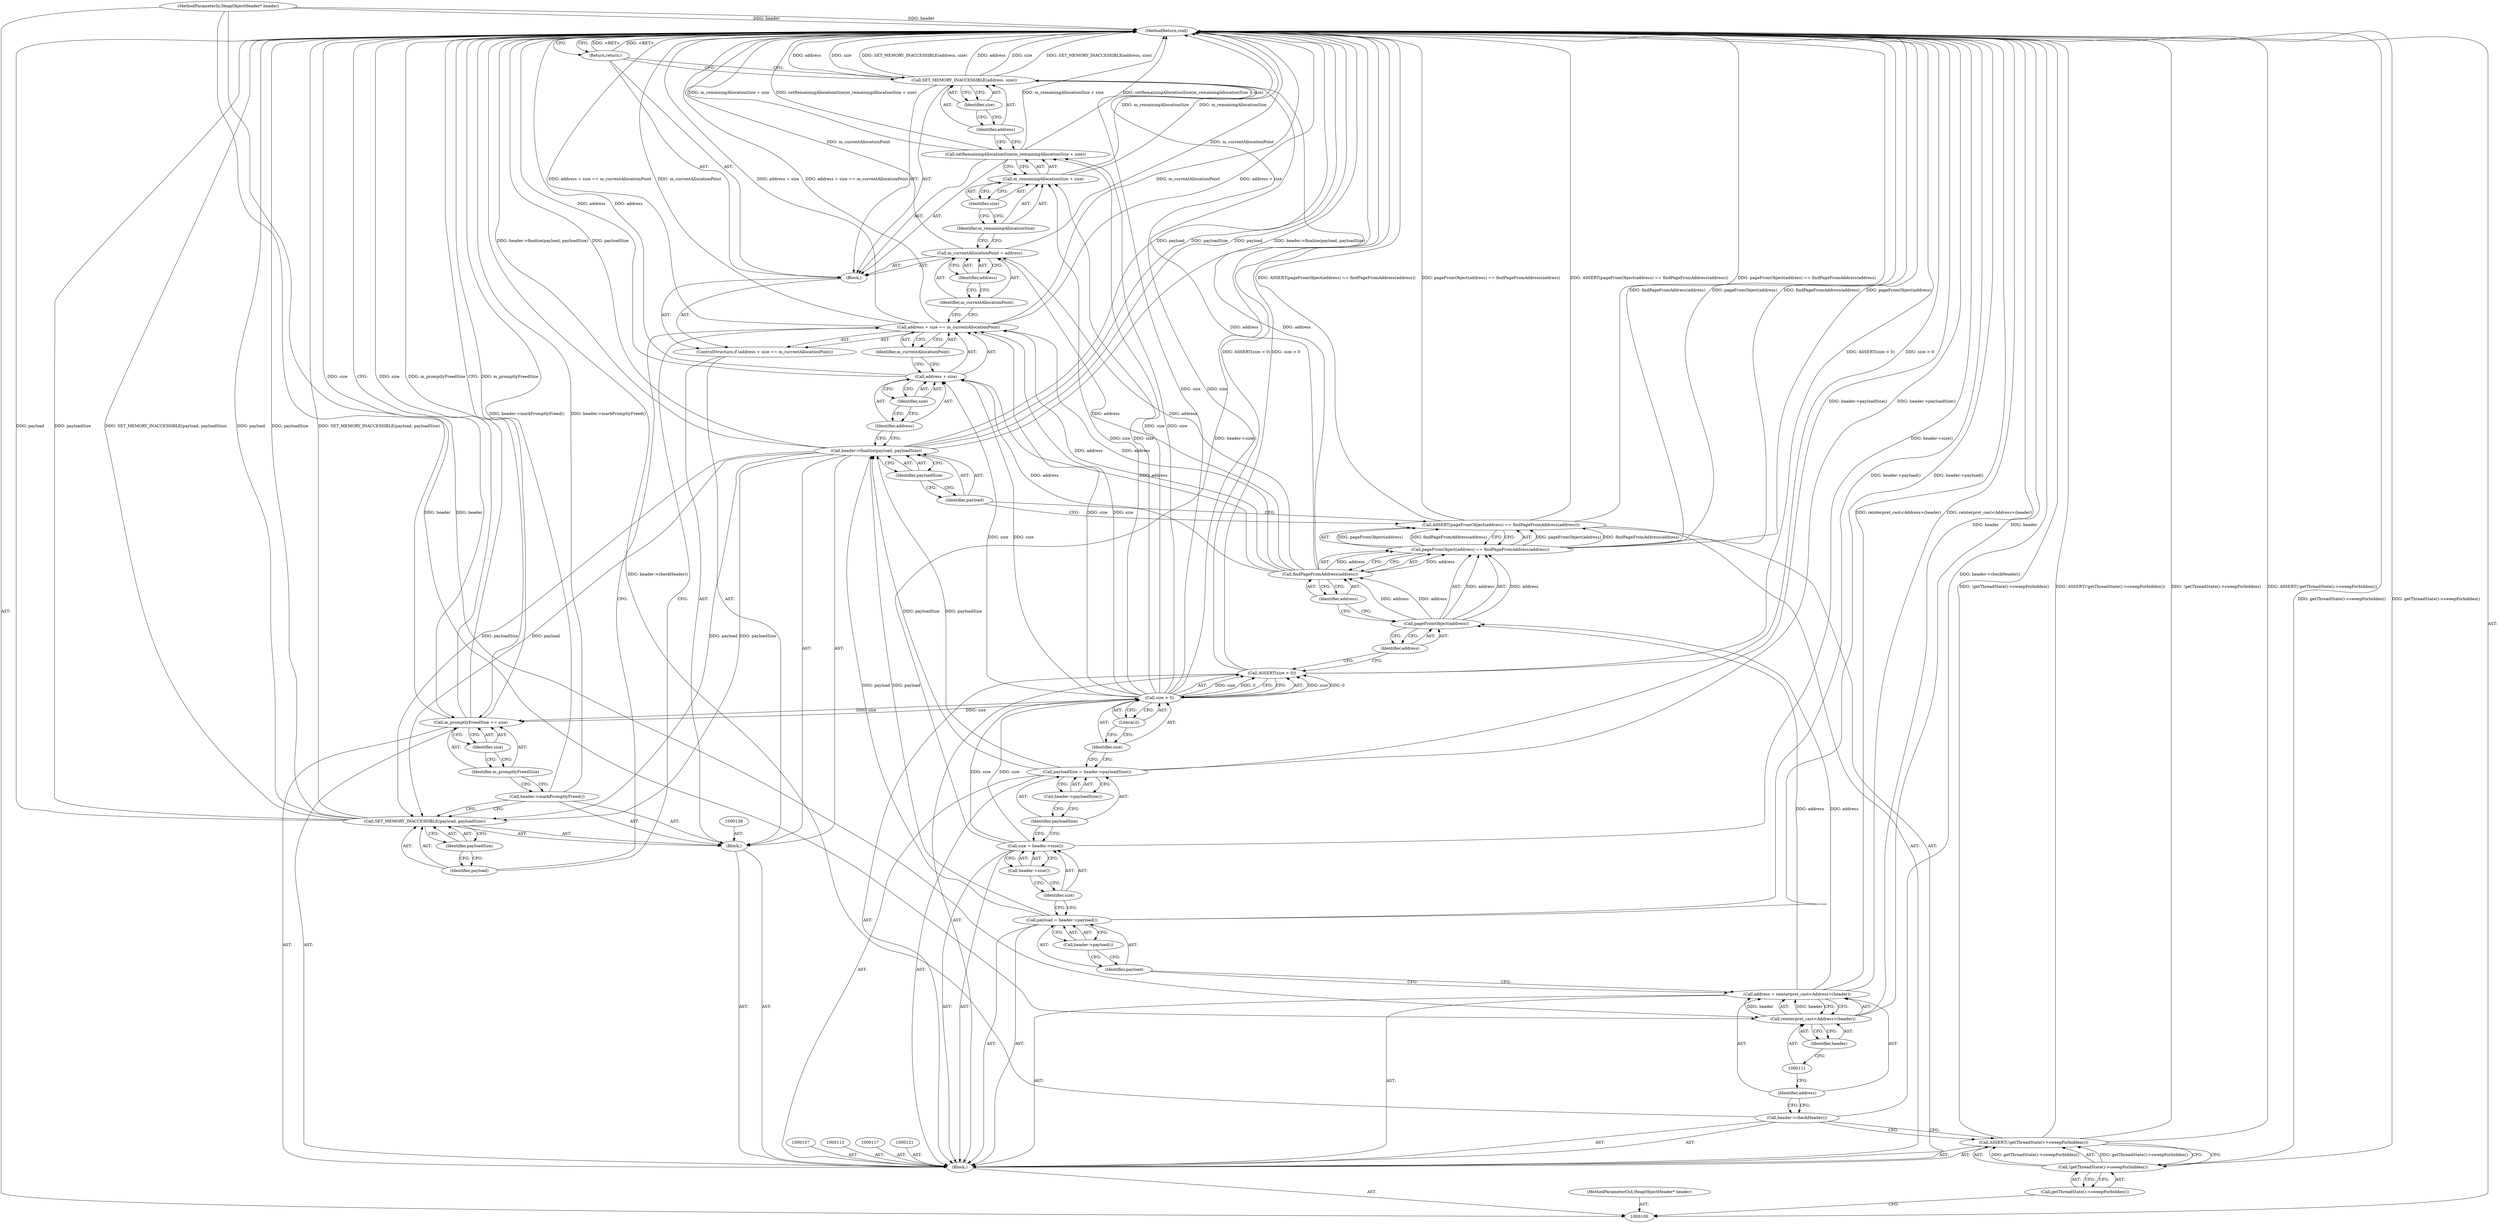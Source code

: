digraph "0_Chrome_0749ec24fae74ec32d0567eef0e5ec43c84dbcb9_9" {
"1000165" [label="(MethodReturn,void)"];
"1000101" [label="(MethodParameterIn,HeapObjectHeader* header)"];
"1000252" [label="(MethodParameterOut,HeapObjectHeader* header)"];
"1000102" [label="(Block,)"];
"1000135" [label="(Block,)"];
"1000138" [label="(Identifier,payload)"];
"1000139" [label="(Identifier,payloadSize)"];
"1000137" [label="(Call,header->finalize(payload, payloadSize))"];
"1000144" [label="(Identifier,size)"];
"1000145" [label="(Identifier,m_currentAllocationPoint)"];
"1000140" [label="(ControlStructure,if (address + size == m_currentAllocationPoint))"];
"1000146" [label="(Block,)"];
"1000141" [label="(Call,address + size == m_currentAllocationPoint)"];
"1000142" [label="(Call,address + size)"];
"1000143" [label="(Identifier,address)"];
"1000149" [label="(Identifier,address)"];
"1000147" [label="(Call,m_currentAllocationPoint = address)"];
"1000148" [label="(Identifier,m_currentAllocationPoint)"];
"1000151" [label="(Call,m_remainingAllocationSize + size)"];
"1000152" [label="(Identifier,m_remainingAllocationSize)"];
"1000150" [label="(Call,setRemainingAllocationSize(m_remainingAllocationSize + size))"];
"1000153" [label="(Identifier,size)"];
"1000155" [label="(Identifier,address)"];
"1000156" [label="(Identifier,size)"];
"1000154" [label="(Call,SET_MEMORY_INACCESSIBLE(address, size))"];
"1000157" [label="(Return,return;)"];
"1000104" [label="(Call,!getThreadState()->sweepForbidden())"];
"1000105" [label="(Call,getThreadState()->sweepForbidden())"];
"1000103" [label="(Call,ASSERT(!getThreadState()->sweepForbidden()))"];
"1000159" [label="(Identifier,payload)"];
"1000160" [label="(Identifier,payloadSize)"];
"1000158" [label="(Call,SET_MEMORY_INACCESSIBLE(payload, payloadSize))"];
"1000161" [label="(Call,header->markPromptlyFreed())"];
"1000162" [label="(Call,m_promptlyFreedSize += size)"];
"1000163" [label="(Identifier,m_promptlyFreedSize)"];
"1000164" [label="(Identifier,size)"];
"1000106" [label="(Call,header->checkHeader())"];
"1000108" [label="(Call,address = reinterpret_cast<Address>(header))"];
"1000109" [label="(Identifier,address)"];
"1000110" [label="(Call,reinterpret_cast<Address>(header))"];
"1000112" [label="(Identifier,header)"];
"1000114" [label="(Call,payload = header->payload())"];
"1000115" [label="(Identifier,payload)"];
"1000116" [label="(Call,header->payload())"];
"1000118" [label="(Call,size = header->size())"];
"1000119" [label="(Identifier,size)"];
"1000120" [label="(Call,header->size())"];
"1000124" [label="(Call,header->payloadSize())"];
"1000122" [label="(Call,payloadSize = header->payloadSize())"];
"1000123" [label="(Identifier,payloadSize)"];
"1000128" [label="(Literal,0)"];
"1000125" [label="(Call,ASSERT(size > 0))"];
"1000126" [label="(Call,size > 0)"];
"1000127" [label="(Identifier,size)"];
"1000129" [label="(Call,ASSERT(pageFromObject(address) == findPageFromAddress(address)))"];
"1000132" [label="(Identifier,address)"];
"1000133" [label="(Call,findPageFromAddress(address))"];
"1000134" [label="(Identifier,address)"];
"1000130" [label="(Call,pageFromObject(address) == findPageFromAddress(address))"];
"1000131" [label="(Call,pageFromObject(address))"];
"1000165" -> "1000100"  [label="AST: "];
"1000165" -> "1000157"  [label="CFG: "];
"1000165" -> "1000162"  [label="CFG: "];
"1000158" -> "1000165"  [label="DDG: payload"];
"1000158" -> "1000165"  [label="DDG: payloadSize"];
"1000158" -> "1000165"  [label="DDG: SET_MEMORY_INACCESSIBLE(payload, payloadSize)"];
"1000141" -> "1000165"  [label="DDG: address + size"];
"1000141" -> "1000165"  [label="DDG: address + size == m_currentAllocationPoint"];
"1000141" -> "1000165"  [label="DDG: m_currentAllocationPoint"];
"1000125" -> "1000165"  [label="DDG: ASSERT(size > 0)"];
"1000125" -> "1000165"  [label="DDG: size > 0"];
"1000150" -> "1000165"  [label="DDG: m_remainingAllocationSize + size"];
"1000150" -> "1000165"  [label="DDG: setRemainingAllocationSize(m_remainingAllocationSize + size)"];
"1000103" -> "1000165"  [label="DDG: !getThreadState()->sweepForbidden()"];
"1000103" -> "1000165"  [label="DDG: ASSERT(!getThreadState()->sweepForbidden())"];
"1000104" -> "1000165"  [label="DDG: getThreadState()->sweepForbidden()"];
"1000151" -> "1000165"  [label="DDG: m_remainingAllocationSize"];
"1000147" -> "1000165"  [label="DDG: m_currentAllocationPoint"];
"1000154" -> "1000165"  [label="DDG: SET_MEMORY_INACCESSIBLE(address, size)"];
"1000154" -> "1000165"  [label="DDG: address"];
"1000154" -> "1000165"  [label="DDG: size"];
"1000129" -> "1000165"  [label="DDG: pageFromObject(address) == findPageFromAddress(address)"];
"1000129" -> "1000165"  [label="DDG: ASSERT(pageFromObject(address) == findPageFromAddress(address))"];
"1000162" -> "1000165"  [label="DDG: size"];
"1000162" -> "1000165"  [label="DDG: m_promptlyFreedSize"];
"1000137" -> "1000165"  [label="DDG: payloadSize"];
"1000137" -> "1000165"  [label="DDG: payload"];
"1000137" -> "1000165"  [label="DDG: header->finalize(payload, payloadSize)"];
"1000130" -> "1000165"  [label="DDG: findPageFromAddress(address)"];
"1000130" -> "1000165"  [label="DDG: pageFromObject(address)"];
"1000110" -> "1000165"  [label="DDG: header"];
"1000101" -> "1000165"  [label="DDG: header"];
"1000108" -> "1000165"  [label="DDG: reinterpret_cast<Address>(header)"];
"1000118" -> "1000165"  [label="DDG: header->size()"];
"1000142" -> "1000165"  [label="DDG: address"];
"1000161" -> "1000165"  [label="DDG: header->markPromptlyFreed()"];
"1000114" -> "1000165"  [label="DDG: header->payload()"];
"1000106" -> "1000165"  [label="DDG: header->checkHeader()"];
"1000122" -> "1000165"  [label="DDG: header->payloadSize()"];
"1000157" -> "1000165"  [label="DDG: <RET>"];
"1000101" -> "1000100"  [label="AST: "];
"1000101" -> "1000165"  [label="DDG: header"];
"1000101" -> "1000110"  [label="DDG: header"];
"1000252" -> "1000100"  [label="AST: "];
"1000102" -> "1000100"  [label="AST: "];
"1000103" -> "1000102"  [label="AST: "];
"1000106" -> "1000102"  [label="AST: "];
"1000107" -> "1000102"  [label="AST: "];
"1000108" -> "1000102"  [label="AST: "];
"1000113" -> "1000102"  [label="AST: "];
"1000114" -> "1000102"  [label="AST: "];
"1000117" -> "1000102"  [label="AST: "];
"1000118" -> "1000102"  [label="AST: "];
"1000121" -> "1000102"  [label="AST: "];
"1000122" -> "1000102"  [label="AST: "];
"1000125" -> "1000102"  [label="AST: "];
"1000129" -> "1000102"  [label="AST: "];
"1000135" -> "1000102"  [label="AST: "];
"1000162" -> "1000102"  [label="AST: "];
"1000135" -> "1000102"  [label="AST: "];
"1000136" -> "1000135"  [label="AST: "];
"1000137" -> "1000135"  [label="AST: "];
"1000140" -> "1000135"  [label="AST: "];
"1000158" -> "1000135"  [label="AST: "];
"1000161" -> "1000135"  [label="AST: "];
"1000138" -> "1000137"  [label="AST: "];
"1000138" -> "1000129"  [label="CFG: "];
"1000139" -> "1000138"  [label="CFG: "];
"1000139" -> "1000137"  [label="AST: "];
"1000139" -> "1000138"  [label="CFG: "];
"1000137" -> "1000139"  [label="CFG: "];
"1000137" -> "1000135"  [label="AST: "];
"1000137" -> "1000139"  [label="CFG: "];
"1000138" -> "1000137"  [label="AST: "];
"1000139" -> "1000137"  [label="AST: "];
"1000143" -> "1000137"  [label="CFG: "];
"1000137" -> "1000165"  [label="DDG: payloadSize"];
"1000137" -> "1000165"  [label="DDG: payload"];
"1000137" -> "1000165"  [label="DDG: header->finalize(payload, payloadSize)"];
"1000114" -> "1000137"  [label="DDG: payload"];
"1000122" -> "1000137"  [label="DDG: payloadSize"];
"1000137" -> "1000158"  [label="DDG: payload"];
"1000137" -> "1000158"  [label="DDG: payloadSize"];
"1000144" -> "1000142"  [label="AST: "];
"1000144" -> "1000143"  [label="CFG: "];
"1000142" -> "1000144"  [label="CFG: "];
"1000145" -> "1000141"  [label="AST: "];
"1000145" -> "1000142"  [label="CFG: "];
"1000141" -> "1000145"  [label="CFG: "];
"1000140" -> "1000135"  [label="AST: "];
"1000141" -> "1000140"  [label="AST: "];
"1000146" -> "1000140"  [label="AST: "];
"1000146" -> "1000140"  [label="AST: "];
"1000147" -> "1000146"  [label="AST: "];
"1000150" -> "1000146"  [label="AST: "];
"1000154" -> "1000146"  [label="AST: "];
"1000157" -> "1000146"  [label="AST: "];
"1000141" -> "1000140"  [label="AST: "];
"1000141" -> "1000145"  [label="CFG: "];
"1000142" -> "1000141"  [label="AST: "];
"1000145" -> "1000141"  [label="AST: "];
"1000148" -> "1000141"  [label="CFG: "];
"1000159" -> "1000141"  [label="CFG: "];
"1000141" -> "1000165"  [label="DDG: address + size"];
"1000141" -> "1000165"  [label="DDG: address + size == m_currentAllocationPoint"];
"1000141" -> "1000165"  [label="DDG: m_currentAllocationPoint"];
"1000133" -> "1000141"  [label="DDG: address"];
"1000126" -> "1000141"  [label="DDG: size"];
"1000142" -> "1000141"  [label="AST: "];
"1000142" -> "1000144"  [label="CFG: "];
"1000143" -> "1000142"  [label="AST: "];
"1000144" -> "1000142"  [label="AST: "];
"1000145" -> "1000142"  [label="CFG: "];
"1000142" -> "1000165"  [label="DDG: address"];
"1000133" -> "1000142"  [label="DDG: address"];
"1000126" -> "1000142"  [label="DDG: size"];
"1000143" -> "1000142"  [label="AST: "];
"1000143" -> "1000137"  [label="CFG: "];
"1000144" -> "1000143"  [label="CFG: "];
"1000149" -> "1000147"  [label="AST: "];
"1000149" -> "1000148"  [label="CFG: "];
"1000147" -> "1000149"  [label="CFG: "];
"1000147" -> "1000146"  [label="AST: "];
"1000147" -> "1000149"  [label="CFG: "];
"1000148" -> "1000147"  [label="AST: "];
"1000149" -> "1000147"  [label="AST: "];
"1000152" -> "1000147"  [label="CFG: "];
"1000147" -> "1000165"  [label="DDG: m_currentAllocationPoint"];
"1000133" -> "1000147"  [label="DDG: address"];
"1000148" -> "1000147"  [label="AST: "];
"1000148" -> "1000141"  [label="CFG: "];
"1000149" -> "1000148"  [label="CFG: "];
"1000151" -> "1000150"  [label="AST: "];
"1000151" -> "1000153"  [label="CFG: "];
"1000152" -> "1000151"  [label="AST: "];
"1000153" -> "1000151"  [label="AST: "];
"1000150" -> "1000151"  [label="CFG: "];
"1000151" -> "1000165"  [label="DDG: m_remainingAllocationSize"];
"1000126" -> "1000151"  [label="DDG: size"];
"1000152" -> "1000151"  [label="AST: "];
"1000152" -> "1000147"  [label="CFG: "];
"1000153" -> "1000152"  [label="CFG: "];
"1000150" -> "1000146"  [label="AST: "];
"1000150" -> "1000151"  [label="CFG: "];
"1000151" -> "1000150"  [label="AST: "];
"1000155" -> "1000150"  [label="CFG: "];
"1000150" -> "1000165"  [label="DDG: m_remainingAllocationSize + size"];
"1000150" -> "1000165"  [label="DDG: setRemainingAllocationSize(m_remainingAllocationSize + size)"];
"1000126" -> "1000150"  [label="DDG: size"];
"1000153" -> "1000151"  [label="AST: "];
"1000153" -> "1000152"  [label="CFG: "];
"1000151" -> "1000153"  [label="CFG: "];
"1000155" -> "1000154"  [label="AST: "];
"1000155" -> "1000150"  [label="CFG: "];
"1000156" -> "1000155"  [label="CFG: "];
"1000156" -> "1000154"  [label="AST: "];
"1000156" -> "1000155"  [label="CFG: "];
"1000154" -> "1000156"  [label="CFG: "];
"1000154" -> "1000146"  [label="AST: "];
"1000154" -> "1000156"  [label="CFG: "];
"1000155" -> "1000154"  [label="AST: "];
"1000156" -> "1000154"  [label="AST: "];
"1000157" -> "1000154"  [label="CFG: "];
"1000154" -> "1000165"  [label="DDG: SET_MEMORY_INACCESSIBLE(address, size)"];
"1000154" -> "1000165"  [label="DDG: address"];
"1000154" -> "1000165"  [label="DDG: size"];
"1000133" -> "1000154"  [label="DDG: address"];
"1000126" -> "1000154"  [label="DDG: size"];
"1000157" -> "1000146"  [label="AST: "];
"1000157" -> "1000154"  [label="CFG: "];
"1000165" -> "1000157"  [label="CFG: "];
"1000157" -> "1000165"  [label="DDG: <RET>"];
"1000104" -> "1000103"  [label="AST: "];
"1000104" -> "1000105"  [label="CFG: "];
"1000105" -> "1000104"  [label="AST: "];
"1000103" -> "1000104"  [label="CFG: "];
"1000104" -> "1000165"  [label="DDG: getThreadState()->sweepForbidden()"];
"1000104" -> "1000103"  [label="DDG: getThreadState()->sweepForbidden()"];
"1000105" -> "1000104"  [label="AST: "];
"1000105" -> "1000100"  [label="CFG: "];
"1000104" -> "1000105"  [label="CFG: "];
"1000103" -> "1000102"  [label="AST: "];
"1000103" -> "1000104"  [label="CFG: "];
"1000104" -> "1000103"  [label="AST: "];
"1000106" -> "1000103"  [label="CFG: "];
"1000103" -> "1000165"  [label="DDG: !getThreadState()->sweepForbidden()"];
"1000103" -> "1000165"  [label="DDG: ASSERT(!getThreadState()->sweepForbidden())"];
"1000104" -> "1000103"  [label="DDG: getThreadState()->sweepForbidden()"];
"1000159" -> "1000158"  [label="AST: "];
"1000159" -> "1000141"  [label="CFG: "];
"1000160" -> "1000159"  [label="CFG: "];
"1000160" -> "1000158"  [label="AST: "];
"1000160" -> "1000159"  [label="CFG: "];
"1000158" -> "1000160"  [label="CFG: "];
"1000158" -> "1000135"  [label="AST: "];
"1000158" -> "1000160"  [label="CFG: "];
"1000159" -> "1000158"  [label="AST: "];
"1000160" -> "1000158"  [label="AST: "];
"1000161" -> "1000158"  [label="CFG: "];
"1000158" -> "1000165"  [label="DDG: payload"];
"1000158" -> "1000165"  [label="DDG: payloadSize"];
"1000158" -> "1000165"  [label="DDG: SET_MEMORY_INACCESSIBLE(payload, payloadSize)"];
"1000137" -> "1000158"  [label="DDG: payload"];
"1000137" -> "1000158"  [label="DDG: payloadSize"];
"1000161" -> "1000135"  [label="AST: "];
"1000161" -> "1000158"  [label="CFG: "];
"1000163" -> "1000161"  [label="CFG: "];
"1000161" -> "1000165"  [label="DDG: header->markPromptlyFreed()"];
"1000162" -> "1000102"  [label="AST: "];
"1000162" -> "1000164"  [label="CFG: "];
"1000163" -> "1000162"  [label="AST: "];
"1000164" -> "1000162"  [label="AST: "];
"1000165" -> "1000162"  [label="CFG: "];
"1000162" -> "1000165"  [label="DDG: size"];
"1000162" -> "1000165"  [label="DDG: m_promptlyFreedSize"];
"1000126" -> "1000162"  [label="DDG: size"];
"1000163" -> "1000162"  [label="AST: "];
"1000163" -> "1000161"  [label="CFG: "];
"1000164" -> "1000163"  [label="CFG: "];
"1000164" -> "1000162"  [label="AST: "];
"1000164" -> "1000163"  [label="CFG: "];
"1000162" -> "1000164"  [label="CFG: "];
"1000106" -> "1000102"  [label="AST: "];
"1000106" -> "1000103"  [label="CFG: "];
"1000109" -> "1000106"  [label="CFG: "];
"1000106" -> "1000165"  [label="DDG: header->checkHeader()"];
"1000108" -> "1000102"  [label="AST: "];
"1000108" -> "1000110"  [label="CFG: "];
"1000109" -> "1000108"  [label="AST: "];
"1000110" -> "1000108"  [label="AST: "];
"1000115" -> "1000108"  [label="CFG: "];
"1000108" -> "1000165"  [label="DDG: reinterpret_cast<Address>(header)"];
"1000110" -> "1000108"  [label="DDG: header"];
"1000108" -> "1000131"  [label="DDG: address"];
"1000109" -> "1000108"  [label="AST: "];
"1000109" -> "1000106"  [label="CFG: "];
"1000111" -> "1000109"  [label="CFG: "];
"1000110" -> "1000108"  [label="AST: "];
"1000110" -> "1000112"  [label="CFG: "];
"1000111" -> "1000110"  [label="AST: "];
"1000112" -> "1000110"  [label="AST: "];
"1000108" -> "1000110"  [label="CFG: "];
"1000110" -> "1000165"  [label="DDG: header"];
"1000110" -> "1000108"  [label="DDG: header"];
"1000101" -> "1000110"  [label="DDG: header"];
"1000112" -> "1000110"  [label="AST: "];
"1000112" -> "1000111"  [label="CFG: "];
"1000110" -> "1000112"  [label="CFG: "];
"1000114" -> "1000102"  [label="AST: "];
"1000114" -> "1000116"  [label="CFG: "];
"1000115" -> "1000114"  [label="AST: "];
"1000116" -> "1000114"  [label="AST: "];
"1000119" -> "1000114"  [label="CFG: "];
"1000114" -> "1000165"  [label="DDG: header->payload()"];
"1000114" -> "1000137"  [label="DDG: payload"];
"1000115" -> "1000114"  [label="AST: "];
"1000115" -> "1000108"  [label="CFG: "];
"1000116" -> "1000115"  [label="CFG: "];
"1000116" -> "1000114"  [label="AST: "];
"1000116" -> "1000115"  [label="CFG: "];
"1000114" -> "1000116"  [label="CFG: "];
"1000118" -> "1000102"  [label="AST: "];
"1000118" -> "1000120"  [label="CFG: "];
"1000119" -> "1000118"  [label="AST: "];
"1000120" -> "1000118"  [label="AST: "];
"1000123" -> "1000118"  [label="CFG: "];
"1000118" -> "1000165"  [label="DDG: header->size()"];
"1000118" -> "1000126"  [label="DDG: size"];
"1000119" -> "1000118"  [label="AST: "];
"1000119" -> "1000114"  [label="CFG: "];
"1000120" -> "1000119"  [label="CFG: "];
"1000120" -> "1000118"  [label="AST: "];
"1000120" -> "1000119"  [label="CFG: "];
"1000118" -> "1000120"  [label="CFG: "];
"1000124" -> "1000122"  [label="AST: "];
"1000124" -> "1000123"  [label="CFG: "];
"1000122" -> "1000124"  [label="CFG: "];
"1000122" -> "1000102"  [label="AST: "];
"1000122" -> "1000124"  [label="CFG: "];
"1000123" -> "1000122"  [label="AST: "];
"1000124" -> "1000122"  [label="AST: "];
"1000127" -> "1000122"  [label="CFG: "];
"1000122" -> "1000165"  [label="DDG: header->payloadSize()"];
"1000122" -> "1000137"  [label="DDG: payloadSize"];
"1000123" -> "1000122"  [label="AST: "];
"1000123" -> "1000118"  [label="CFG: "];
"1000124" -> "1000123"  [label="CFG: "];
"1000128" -> "1000126"  [label="AST: "];
"1000128" -> "1000127"  [label="CFG: "];
"1000126" -> "1000128"  [label="CFG: "];
"1000125" -> "1000102"  [label="AST: "];
"1000125" -> "1000126"  [label="CFG: "];
"1000126" -> "1000125"  [label="AST: "];
"1000132" -> "1000125"  [label="CFG: "];
"1000125" -> "1000165"  [label="DDG: ASSERT(size > 0)"];
"1000125" -> "1000165"  [label="DDG: size > 0"];
"1000126" -> "1000125"  [label="DDG: size"];
"1000126" -> "1000125"  [label="DDG: 0"];
"1000126" -> "1000125"  [label="AST: "];
"1000126" -> "1000128"  [label="CFG: "];
"1000127" -> "1000126"  [label="AST: "];
"1000128" -> "1000126"  [label="AST: "];
"1000125" -> "1000126"  [label="CFG: "];
"1000126" -> "1000125"  [label="DDG: size"];
"1000126" -> "1000125"  [label="DDG: 0"];
"1000118" -> "1000126"  [label="DDG: size"];
"1000126" -> "1000141"  [label="DDG: size"];
"1000126" -> "1000142"  [label="DDG: size"];
"1000126" -> "1000150"  [label="DDG: size"];
"1000126" -> "1000151"  [label="DDG: size"];
"1000126" -> "1000154"  [label="DDG: size"];
"1000126" -> "1000162"  [label="DDG: size"];
"1000127" -> "1000126"  [label="AST: "];
"1000127" -> "1000122"  [label="CFG: "];
"1000128" -> "1000127"  [label="CFG: "];
"1000129" -> "1000102"  [label="AST: "];
"1000129" -> "1000130"  [label="CFG: "];
"1000130" -> "1000129"  [label="AST: "];
"1000138" -> "1000129"  [label="CFG: "];
"1000129" -> "1000165"  [label="DDG: pageFromObject(address) == findPageFromAddress(address)"];
"1000129" -> "1000165"  [label="DDG: ASSERT(pageFromObject(address) == findPageFromAddress(address))"];
"1000130" -> "1000129"  [label="DDG: pageFromObject(address)"];
"1000130" -> "1000129"  [label="DDG: findPageFromAddress(address)"];
"1000132" -> "1000131"  [label="AST: "];
"1000132" -> "1000125"  [label="CFG: "];
"1000131" -> "1000132"  [label="CFG: "];
"1000133" -> "1000130"  [label="AST: "];
"1000133" -> "1000134"  [label="CFG: "];
"1000134" -> "1000133"  [label="AST: "];
"1000130" -> "1000133"  [label="CFG: "];
"1000133" -> "1000130"  [label="DDG: address"];
"1000131" -> "1000133"  [label="DDG: address"];
"1000133" -> "1000141"  [label="DDG: address"];
"1000133" -> "1000142"  [label="DDG: address"];
"1000133" -> "1000147"  [label="DDG: address"];
"1000133" -> "1000154"  [label="DDG: address"];
"1000134" -> "1000133"  [label="AST: "];
"1000134" -> "1000131"  [label="CFG: "];
"1000133" -> "1000134"  [label="CFG: "];
"1000130" -> "1000129"  [label="AST: "];
"1000130" -> "1000133"  [label="CFG: "];
"1000131" -> "1000130"  [label="AST: "];
"1000133" -> "1000130"  [label="AST: "];
"1000129" -> "1000130"  [label="CFG: "];
"1000130" -> "1000165"  [label="DDG: findPageFromAddress(address)"];
"1000130" -> "1000165"  [label="DDG: pageFromObject(address)"];
"1000130" -> "1000129"  [label="DDG: pageFromObject(address)"];
"1000130" -> "1000129"  [label="DDG: findPageFromAddress(address)"];
"1000131" -> "1000130"  [label="DDG: address"];
"1000133" -> "1000130"  [label="DDG: address"];
"1000131" -> "1000130"  [label="AST: "];
"1000131" -> "1000132"  [label="CFG: "];
"1000132" -> "1000131"  [label="AST: "];
"1000134" -> "1000131"  [label="CFG: "];
"1000131" -> "1000130"  [label="DDG: address"];
"1000108" -> "1000131"  [label="DDG: address"];
"1000131" -> "1000133"  [label="DDG: address"];
}
